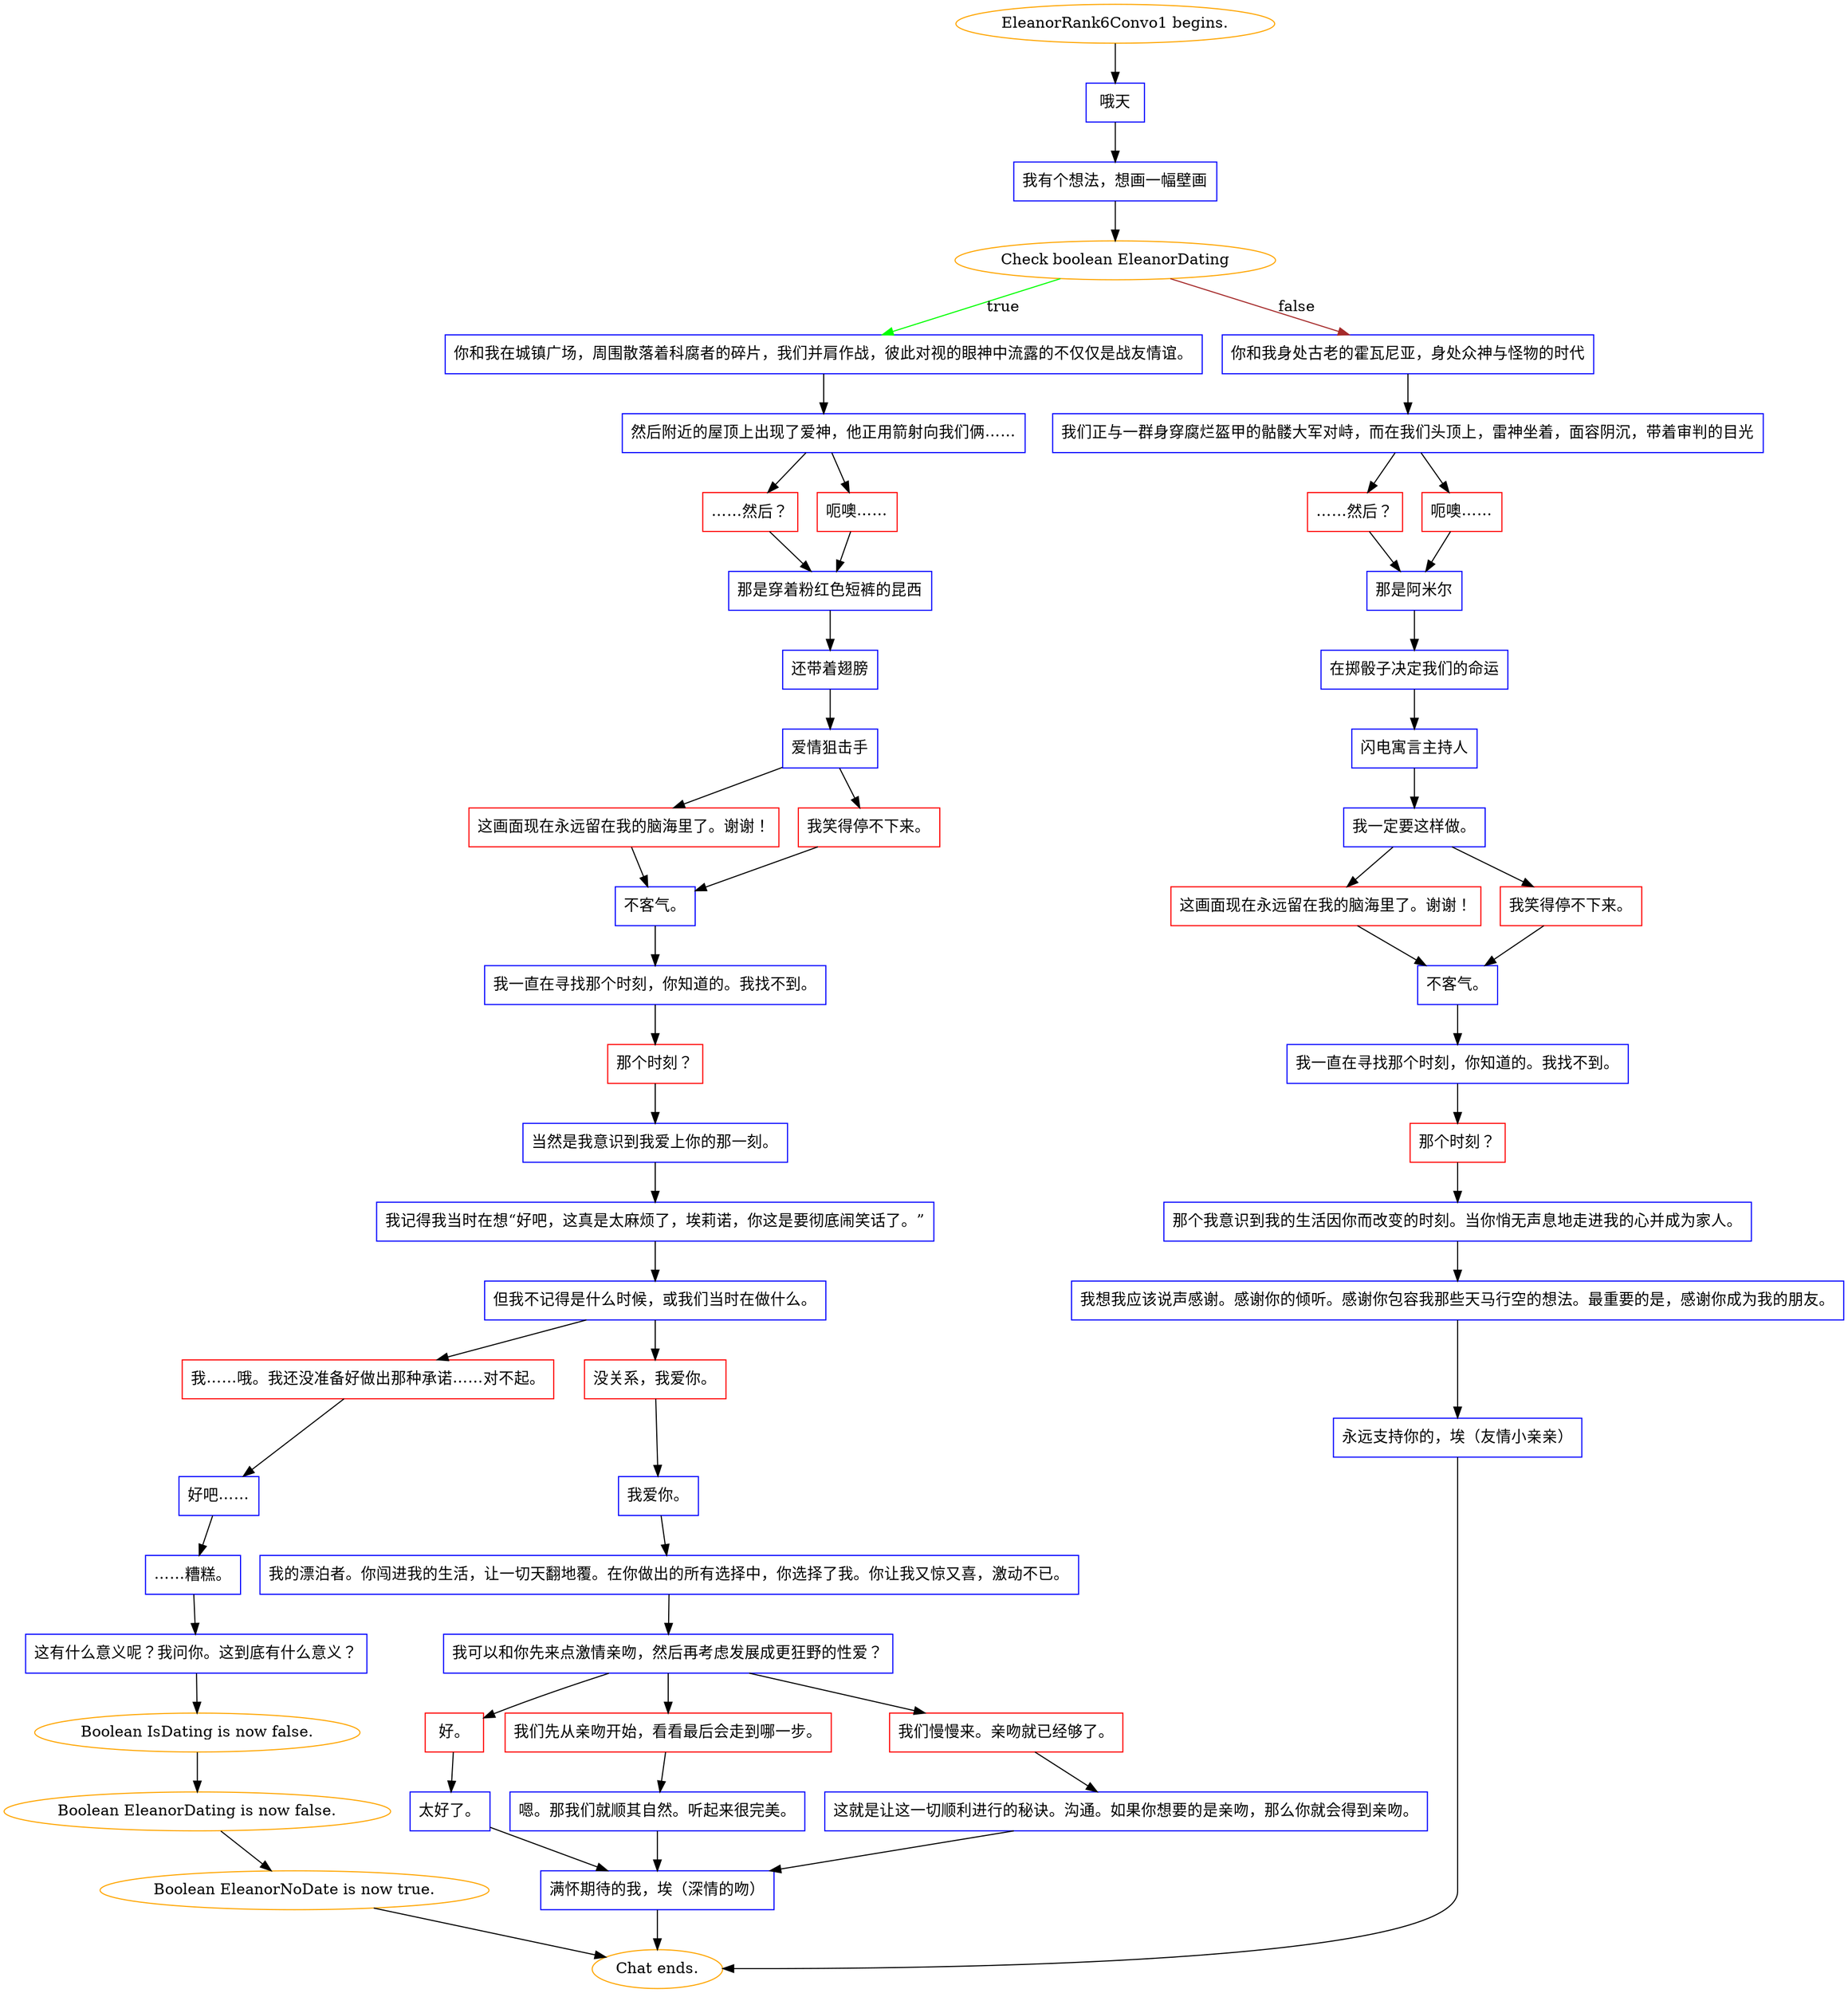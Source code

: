 digraph {
	"EleanorRank6Convo1 begins." [color=orange];
		"EleanorRank6Convo1 begins." -> j1875614075;
	j1875614075 [label="哦天",shape=box,color=blue];
		j1875614075 -> j1823330100;
	j1823330100 [label="我有个想法，想画一幅壁画",shape=box,color=blue];
		j1823330100 -> j301208063;
	j301208063 [label="Check boolean EleanorDating",color=orange];
		j301208063 -> j2650935323 [label=true,color=green];
		j301208063 -> j915563476 [label=false,color=brown];
	j2650935323 [label="你和我在城镇广场，周围散落着科腐者的碎片，我们并肩作战，彼此对视的眼神中流露的不仅仅是战友情谊。",shape=box,color=blue];
		j2650935323 -> j3190081623;
	j915563476 [label="你和我身处古老的霍瓦尼亚，身处众神与怪物的时代",shape=box,color=blue];
		j915563476 -> j2177736782;
	j3190081623 [label="然后附近的屋顶上出现了爱神，他正用箭射向我们俩……",shape=box,color=blue];
		j3190081623 -> j1138135851;
		j3190081623 -> j4028712497;
	j2177736782 [label="我们正与一群身穿腐烂盔甲的骷髅大军对峙，而在我们头顶上，雷神坐着，面容阴沉，带着审判的目光",shape=box,color=blue];
		j2177736782 -> j200838508;
		j2177736782 -> j3008965813;
	j1138135851 [label="……然后？",shape=box,color=red];
		j1138135851 -> j1308240601;
	j4028712497 [label="呃噢……",shape=box,color=red];
		j4028712497 -> j1308240601;
	j200838508 [label="……然后？",shape=box,color=red];
		j200838508 -> j65418069;
	j3008965813 [label="呃噢……",shape=box,color=red];
		j3008965813 -> j65418069;
	j1308240601 [label="那是穿着粉红色短裤的昆西",shape=box,color=blue];
		j1308240601 -> j2757748574;
	j65418069 [label="那是阿米尔",shape=box,color=blue];
		j65418069 -> j3501963216;
	j2757748574 [label="还带着翅膀",shape=box,color=blue];
		j2757748574 -> j4217835548;
	j3501963216 [label="在掷骰子决定我们的命运",shape=box,color=blue];
		j3501963216 -> j1089501452;
	j4217835548 [label="爱情狙击手",shape=box,color=blue];
		j4217835548 -> j278985281;
		j4217835548 -> j342514534;
	j1089501452 [label="闪电寓言主持人",shape=box,color=blue];
		j1089501452 -> j4097272086;
	j278985281 [label="这画面现在永远留在我的脑海里了。谢谢！",shape=box,color=red];
		j278985281 -> j3593974493;
	j342514534 [label="我笑得停不下来。",shape=box,color=red];
		j342514534 -> j3593974493;
	j4097272086 [label="我一定要这样做。",shape=box,color=blue];
		j4097272086 -> j806141472;
		j4097272086 -> j2247705293;
	j3593974493 [label="不客气。",shape=box,color=blue];
		j3593974493 -> j1827558108;
	j806141472 [label="这画面现在永远留在我的脑海里了。谢谢！",shape=box,color=red];
		j806141472 -> j2817969519;
	j2247705293 [label="我笑得停不下来。",shape=box,color=red];
		j2247705293 -> j2817969519;
	j1827558108 [label="我一直在寻找那个时刻，你知道的。我找不到。",shape=box,color=blue];
		j1827558108 -> j3823628630;
	j2817969519 [label="不客气。",shape=box,color=blue];
		j2817969519 -> j2584582033;
	j3823628630 [label="那个时刻？",shape=box,color=red];
		j3823628630 -> j1002120036;
	j2584582033 [label="我一直在寻找那个时刻，你知道的。我找不到。",shape=box,color=blue];
		j2584582033 -> j1827015873;
	j1002120036 [label="当然是我意识到我爱上你的那一刻。",shape=box,color=blue];
		j1002120036 -> j522859056;
	j1827015873 [label="那个时刻？",shape=box,color=red];
		j1827015873 -> j3729572386;
	j522859056 [label="我记得我当时在想“好吧，这真是太麻烦了，埃莉诺，你这是要彻底闹笑话了。”",shape=box,color=blue];
		j522859056 -> j417183001;
	j3729572386 [label="那个我意识到我的生活因你而改变的时刻。当你悄无声息地走进我的心并成为家人。",shape=box,color=blue];
		j3729572386 -> j3306300105;
	j417183001 [label="但我不记得是什么时候，或我们当时在做什么。",shape=box,color=blue];
		j417183001 -> j3527152965;
		j417183001 -> j2010476716;
	j3306300105 [label="我想我应该说声感谢。感谢你的倾听。感谢你包容我那些天马行空的想法。最重要的是，感谢你成为我的朋友。",shape=box,color=blue];
		j3306300105 -> j1917701398;
	j3527152965 [label="我……哦。我还没准备好做出那种承诺……对不起。",shape=box,color=red];
		j3527152965 -> j1721297096;
	j2010476716 [label="没关系，我爱你。",shape=box,color=red];
		j2010476716 -> j977794907;
	j1917701398 [label="永远支持你的，埃（友情小亲亲）",shape=box,color=blue];
		j1917701398 -> "Chat ends.";
	j1721297096 [label="好吧……",shape=box,color=blue];
		j1721297096 -> j3708716000;
	j977794907 [label="我爱你。",shape=box,color=blue];
		j977794907 -> j2449189236;
	"Chat ends." [color=orange];
	j3708716000 [label="……糟糕。",shape=box,color=blue];
		j3708716000 -> j822923239;
	j2449189236 [label="我的漂泊者。你闯进我的生活，让一切天翻地覆。在你做出的所有选择中，你选择了我。你让我又惊又喜，激动不已。",shape=box,color=blue];
		j2449189236 -> j3631180150;
	j822923239 [label="这有什么意义呢？我问你。这到底有什么意义？",shape=box,color=blue];
		j822923239 -> j3127028283;
	j3631180150 [label="我可以和你先来点激情亲吻，然后再考虑发展成更狂野的性爱？",shape=box,color=blue];
		j3631180150 -> j3870308942;
		j3631180150 -> j2088358409;
		j3631180150 -> j2220446885;
	j3127028283 [label="Boolean IsDating is now false.",color=orange];
		j3127028283 -> j3856107511;
	j3870308942 [label="好。",shape=box,color=red];
		j3870308942 -> j1504581502;
	j2088358409 [label="我们先从亲吻开始，看看最后会走到哪一步。",shape=box,color=red];
		j2088358409 -> j1720803104;
	j2220446885 [label="我们慢慢来。亲吻就已经够了。",shape=box,color=red];
		j2220446885 -> j928418164;
	j3856107511 [label="Boolean EleanorDating is now false.",color=orange];
		j3856107511 -> j2728200779;
	j1504581502 [label="太好了。",shape=box,color=blue];
		j1504581502 -> j3568830786;
	j1720803104 [label="嗯。那我们就顺其自然。听起来很完美。",shape=box,color=blue];
		j1720803104 -> j3568830786;
	j928418164 [label="这就是让这一切顺利进行的秘诀。沟通。如果你想要的是亲吻，那么你就会得到亲吻。",shape=box,color=blue];
		j928418164 -> j3568830786;
	j2728200779 [label="Boolean EleanorNoDate is now true.",color=orange];
		j2728200779 -> "Chat ends.";
	j3568830786 [label="满怀期待的我，埃（深情的吻）",shape=box,color=blue];
		j3568830786 -> "Chat ends.";
}